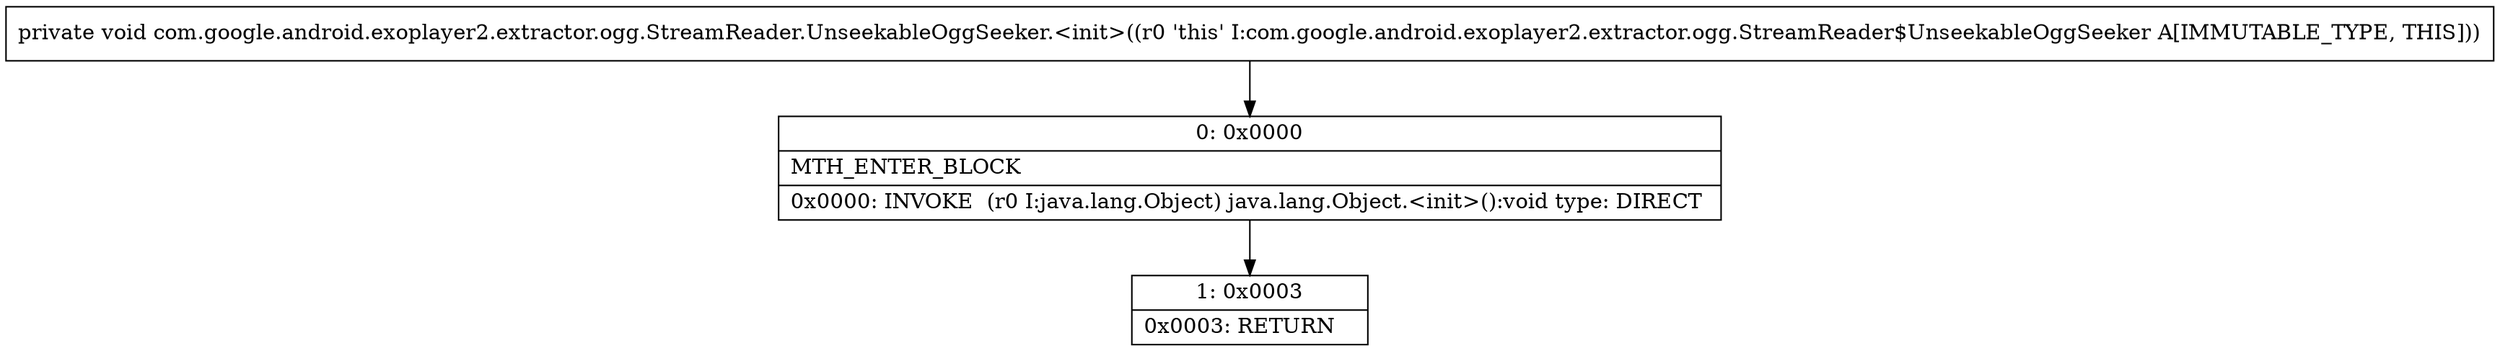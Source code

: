 digraph "CFG forcom.google.android.exoplayer2.extractor.ogg.StreamReader.UnseekableOggSeeker.\<init\>()V" {
Node_0 [shape=record,label="{0\:\ 0x0000|MTH_ENTER_BLOCK\l|0x0000: INVOKE  (r0 I:java.lang.Object) java.lang.Object.\<init\>():void type: DIRECT \l}"];
Node_1 [shape=record,label="{1\:\ 0x0003|0x0003: RETURN   \l}"];
MethodNode[shape=record,label="{private void com.google.android.exoplayer2.extractor.ogg.StreamReader.UnseekableOggSeeker.\<init\>((r0 'this' I:com.google.android.exoplayer2.extractor.ogg.StreamReader$UnseekableOggSeeker A[IMMUTABLE_TYPE, THIS])) }"];
MethodNode -> Node_0;
Node_0 -> Node_1;
}

